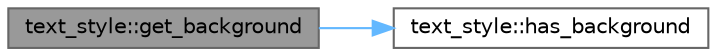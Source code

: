 digraph "text_style::get_background"
{
 // LATEX_PDF_SIZE
  bgcolor="transparent";
  edge [fontname=Helvetica,fontsize=10,labelfontname=Helvetica,labelfontsize=10];
  node [fontname=Helvetica,fontsize=10,shape=box,height=0.2,width=0.4];
  rankdir="LR";
  Node1 [id="Node000001",label="text_style::get_background",height=0.2,width=0.4,color="gray40", fillcolor="grey60", style="filled", fontcolor="black",tooltip=" "];
  Node1 -> Node2 [id="edge2_Node000001_Node000002",color="steelblue1",style="solid",tooltip=" "];
  Node2 [id="Node000002",label="text_style::has_background",height=0.2,width=0.4,color="grey40", fillcolor="white", style="filled",URL="$classtext__style.html#a37356f14e6337463dbe1fc03c90c57c6",tooltip=" "];
}
